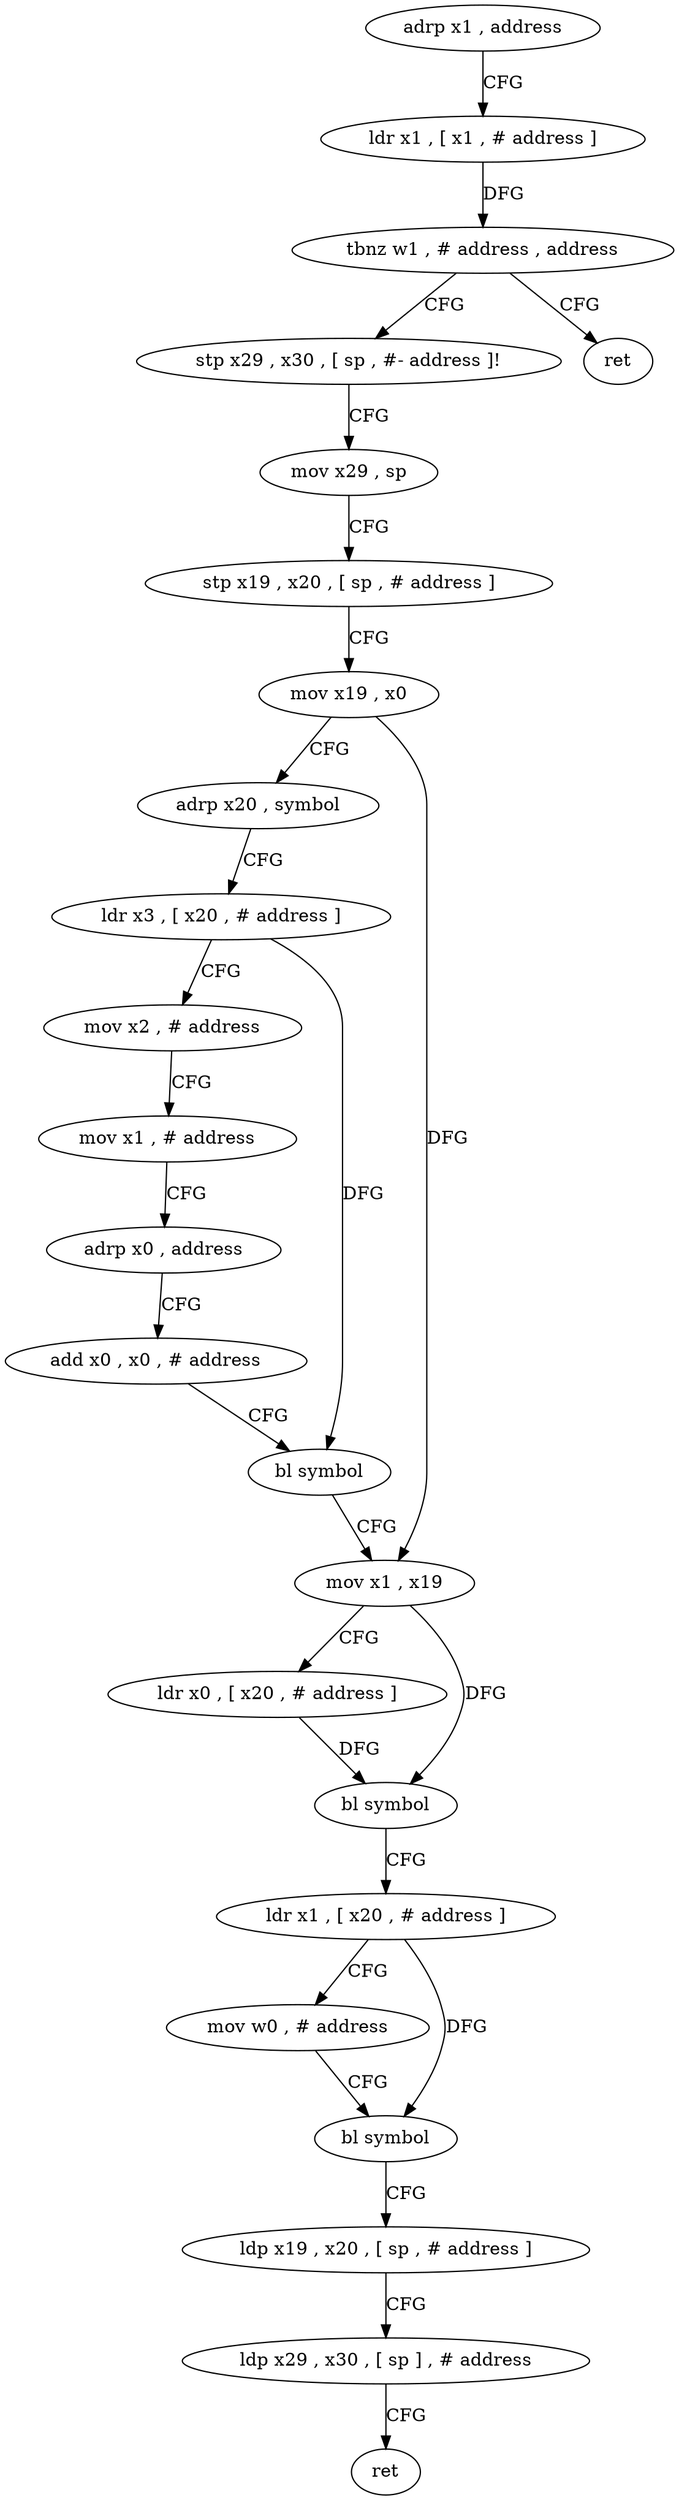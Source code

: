 digraph "func" {
"4218532" [label = "adrp x1 , address" ]
"4218536" [label = "ldr x1 , [ x1 , # address ]" ]
"4218540" [label = "tbnz w1 , # address , address" ]
"4218548" [label = "stp x29 , x30 , [ sp , #- address ]!" ]
"4218544" [label = "ret" ]
"4218552" [label = "mov x29 , sp" ]
"4218556" [label = "stp x19 , x20 , [ sp , # address ]" ]
"4218560" [label = "mov x19 , x0" ]
"4218564" [label = "adrp x20 , symbol" ]
"4218568" [label = "ldr x3 , [ x20 , # address ]" ]
"4218572" [label = "mov x2 , # address" ]
"4218576" [label = "mov x1 , # address" ]
"4218580" [label = "adrp x0 , address" ]
"4218584" [label = "add x0 , x0 , # address" ]
"4218588" [label = "bl symbol" ]
"4218592" [label = "mov x1 , x19" ]
"4218596" [label = "ldr x0 , [ x20 , # address ]" ]
"4218600" [label = "bl symbol" ]
"4218604" [label = "ldr x1 , [ x20 , # address ]" ]
"4218608" [label = "mov w0 , # address" ]
"4218612" [label = "bl symbol" ]
"4218616" [label = "ldp x19 , x20 , [ sp , # address ]" ]
"4218620" [label = "ldp x29 , x30 , [ sp ] , # address" ]
"4218624" [label = "ret" ]
"4218532" -> "4218536" [ label = "CFG" ]
"4218536" -> "4218540" [ label = "DFG" ]
"4218540" -> "4218548" [ label = "CFG" ]
"4218540" -> "4218544" [ label = "CFG" ]
"4218548" -> "4218552" [ label = "CFG" ]
"4218552" -> "4218556" [ label = "CFG" ]
"4218556" -> "4218560" [ label = "CFG" ]
"4218560" -> "4218564" [ label = "CFG" ]
"4218560" -> "4218592" [ label = "DFG" ]
"4218564" -> "4218568" [ label = "CFG" ]
"4218568" -> "4218572" [ label = "CFG" ]
"4218568" -> "4218588" [ label = "DFG" ]
"4218572" -> "4218576" [ label = "CFG" ]
"4218576" -> "4218580" [ label = "CFG" ]
"4218580" -> "4218584" [ label = "CFG" ]
"4218584" -> "4218588" [ label = "CFG" ]
"4218588" -> "4218592" [ label = "CFG" ]
"4218592" -> "4218596" [ label = "CFG" ]
"4218592" -> "4218600" [ label = "DFG" ]
"4218596" -> "4218600" [ label = "DFG" ]
"4218600" -> "4218604" [ label = "CFG" ]
"4218604" -> "4218608" [ label = "CFG" ]
"4218604" -> "4218612" [ label = "DFG" ]
"4218608" -> "4218612" [ label = "CFG" ]
"4218612" -> "4218616" [ label = "CFG" ]
"4218616" -> "4218620" [ label = "CFG" ]
"4218620" -> "4218624" [ label = "CFG" ]
}
